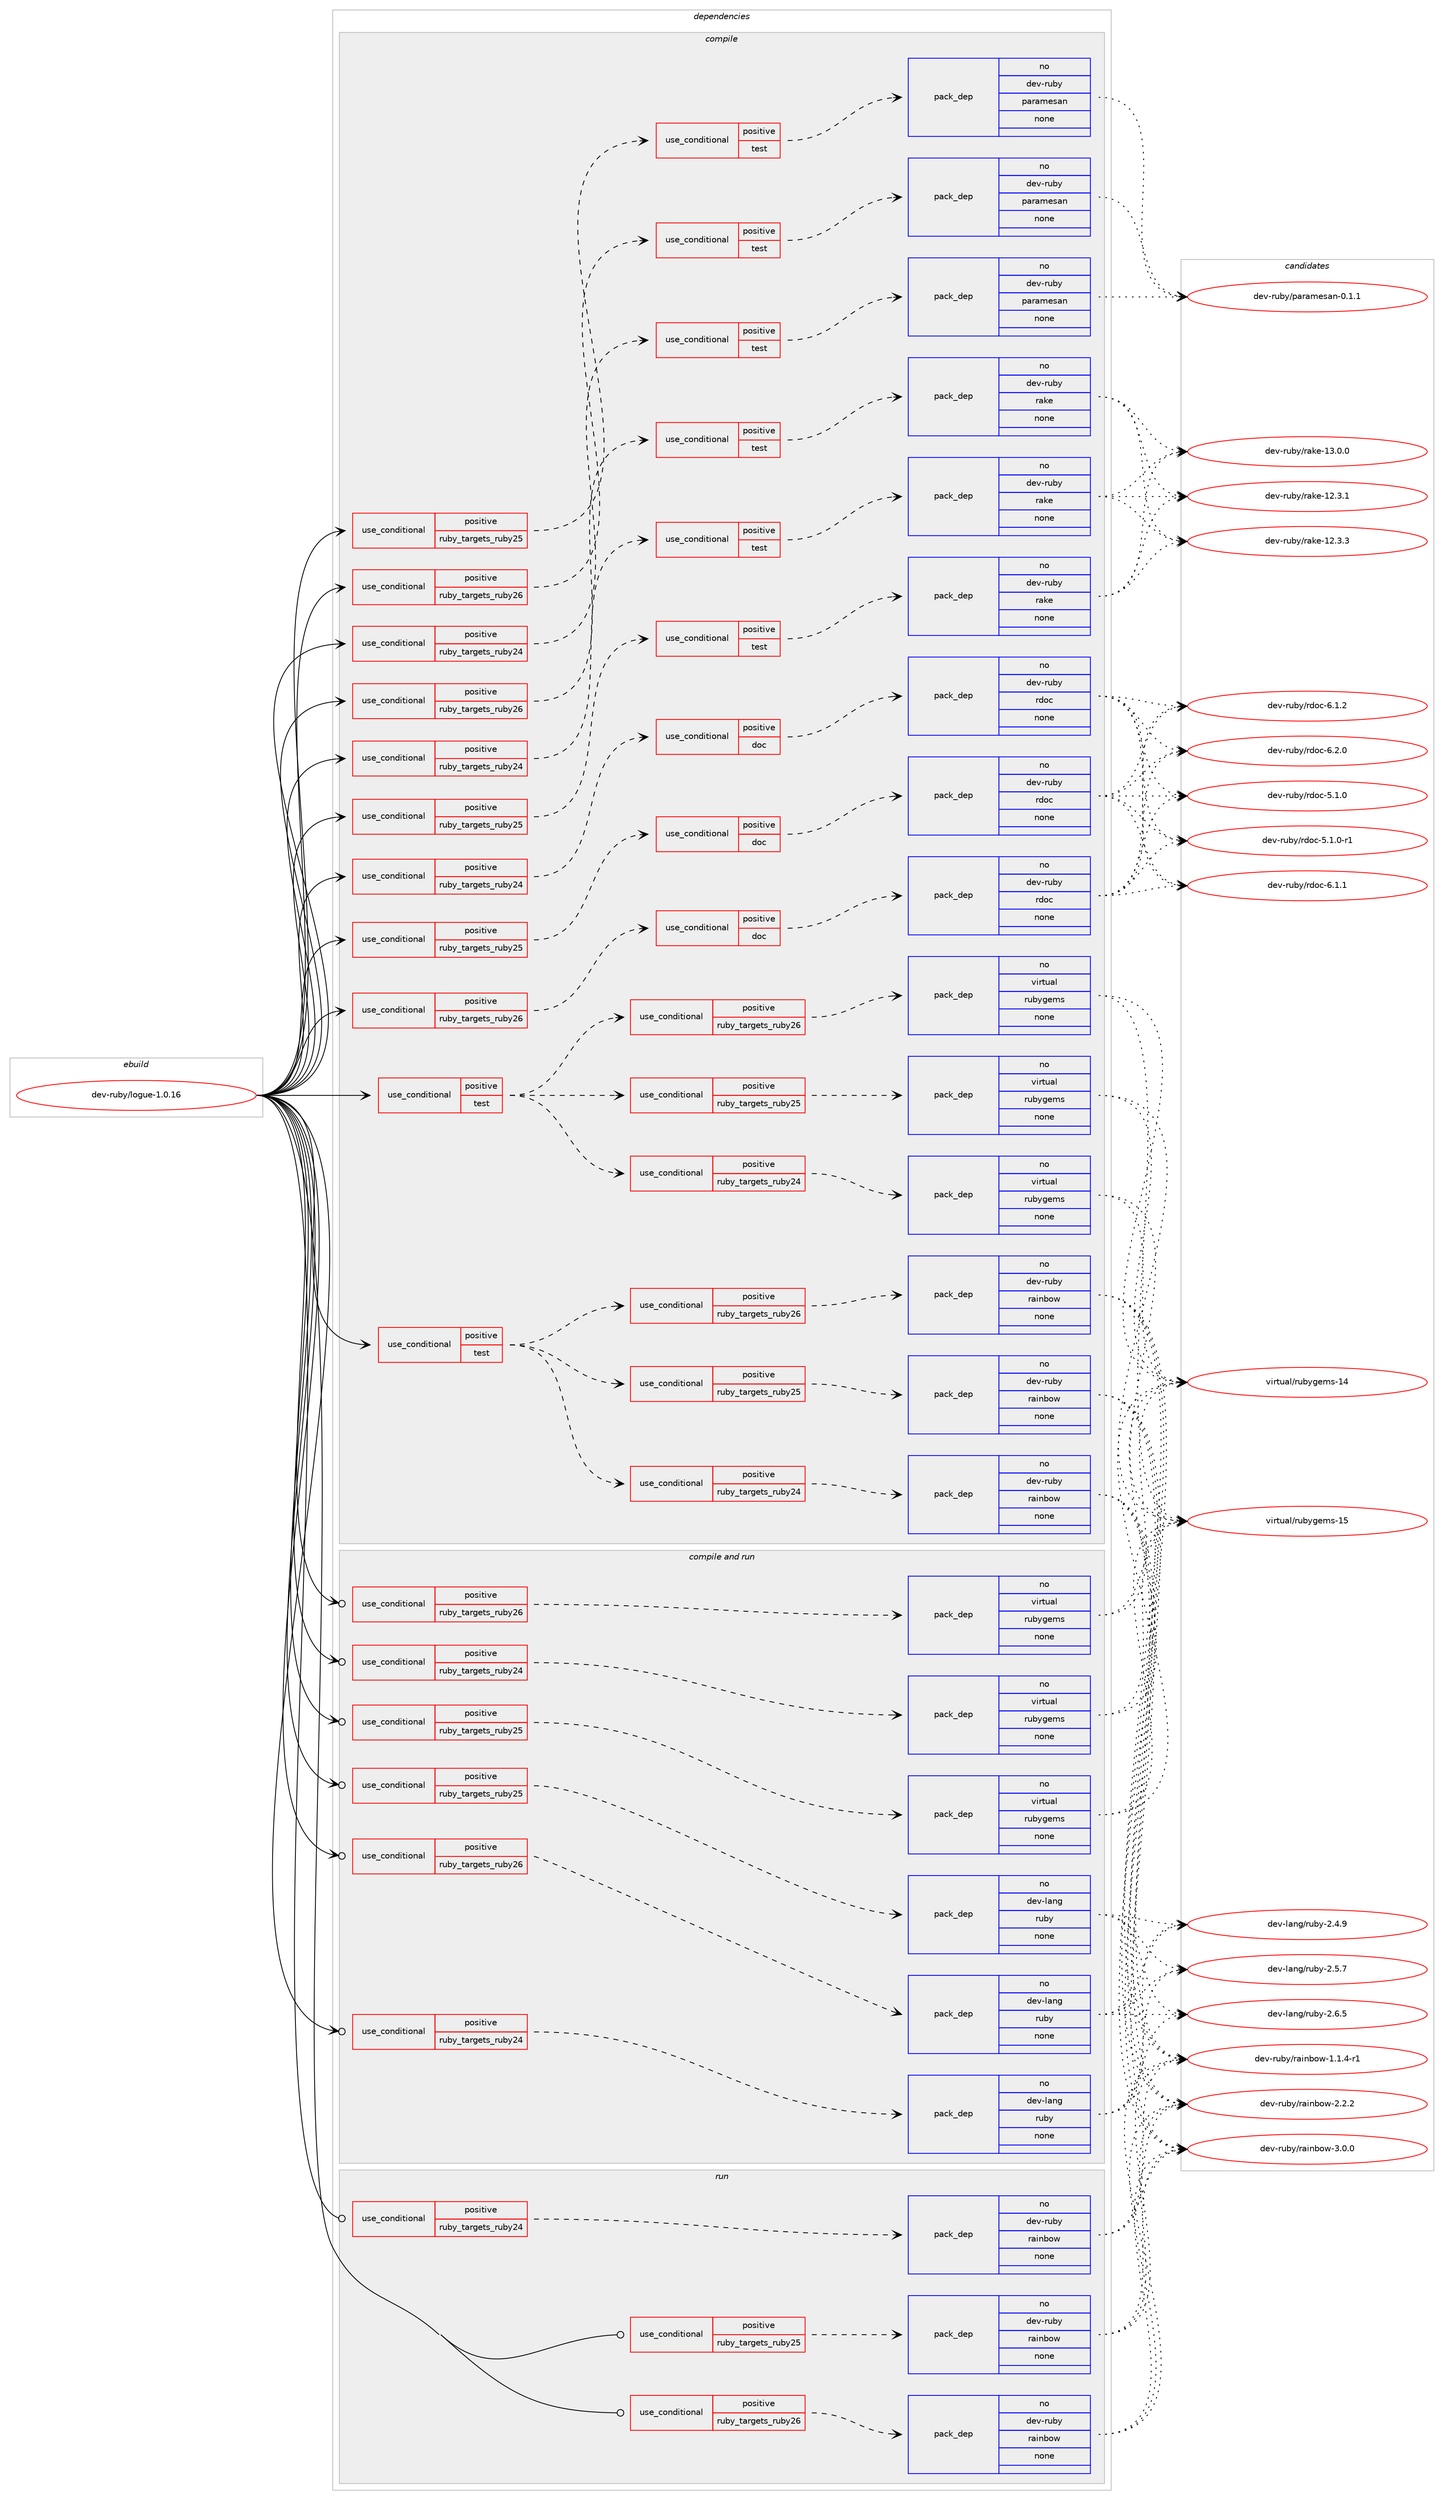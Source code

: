 digraph prolog {

# *************
# Graph options
# *************

newrank=true;
concentrate=true;
compound=true;
graph [rankdir=LR,fontname=Helvetica,fontsize=10,ranksep=1.5];#, ranksep=2.5, nodesep=0.2];
edge  [arrowhead=vee];
node  [fontname=Helvetica,fontsize=10];

# **********
# The ebuild
# **********

subgraph cluster_leftcol {
color=gray;
rank=same;
label=<<i>ebuild</i>>;
id [label="dev-ruby/logue-1.0.16", color=red, width=4, href="../dev-ruby/logue-1.0.16.svg"];
}

# ****************
# The dependencies
# ****************

subgraph cluster_midcol {
color=gray;
label=<<i>dependencies</i>>;
subgraph cluster_compile {
fillcolor="#eeeeee";
style=filled;
label=<<i>compile</i>>;
subgraph cond166804 {
dependency693858 [label=<<TABLE BORDER="0" CELLBORDER="1" CELLSPACING="0" CELLPADDING="4"><TR><TD ROWSPAN="3" CELLPADDING="10">use_conditional</TD></TR><TR><TD>positive</TD></TR><TR><TD>ruby_targets_ruby24</TD></TR></TABLE>>, shape=none, color=red];
subgraph cond166805 {
dependency693859 [label=<<TABLE BORDER="0" CELLBORDER="1" CELLSPACING="0" CELLPADDING="4"><TR><TD ROWSPAN="3" CELLPADDING="10">use_conditional</TD></TR><TR><TD>positive</TD></TR><TR><TD>doc</TD></TR></TABLE>>, shape=none, color=red];
subgraph pack515069 {
dependency693860 [label=<<TABLE BORDER="0" CELLBORDER="1" CELLSPACING="0" CELLPADDING="4" WIDTH="220"><TR><TD ROWSPAN="6" CELLPADDING="30">pack_dep</TD></TR><TR><TD WIDTH="110">no</TD></TR><TR><TD>dev-ruby</TD></TR><TR><TD>rdoc</TD></TR><TR><TD>none</TD></TR><TR><TD></TD></TR></TABLE>>, shape=none, color=blue];
}
dependency693859:e -> dependency693860:w [weight=20,style="dashed",arrowhead="vee"];
}
dependency693858:e -> dependency693859:w [weight=20,style="dashed",arrowhead="vee"];
}
id:e -> dependency693858:w [weight=20,style="solid",arrowhead="vee"];
subgraph cond166806 {
dependency693861 [label=<<TABLE BORDER="0" CELLBORDER="1" CELLSPACING="0" CELLPADDING="4"><TR><TD ROWSPAN="3" CELLPADDING="10">use_conditional</TD></TR><TR><TD>positive</TD></TR><TR><TD>ruby_targets_ruby24</TD></TR></TABLE>>, shape=none, color=red];
subgraph cond166807 {
dependency693862 [label=<<TABLE BORDER="0" CELLBORDER="1" CELLSPACING="0" CELLPADDING="4"><TR><TD ROWSPAN="3" CELLPADDING="10">use_conditional</TD></TR><TR><TD>positive</TD></TR><TR><TD>test</TD></TR></TABLE>>, shape=none, color=red];
subgraph pack515070 {
dependency693863 [label=<<TABLE BORDER="0" CELLBORDER="1" CELLSPACING="0" CELLPADDING="4" WIDTH="220"><TR><TD ROWSPAN="6" CELLPADDING="30">pack_dep</TD></TR><TR><TD WIDTH="110">no</TD></TR><TR><TD>dev-ruby</TD></TR><TR><TD>paramesan</TD></TR><TR><TD>none</TD></TR><TR><TD></TD></TR></TABLE>>, shape=none, color=blue];
}
dependency693862:e -> dependency693863:w [weight=20,style="dashed",arrowhead="vee"];
}
dependency693861:e -> dependency693862:w [weight=20,style="dashed",arrowhead="vee"];
}
id:e -> dependency693861:w [weight=20,style="solid",arrowhead="vee"];
subgraph cond166808 {
dependency693864 [label=<<TABLE BORDER="0" CELLBORDER="1" CELLSPACING="0" CELLPADDING="4"><TR><TD ROWSPAN="3" CELLPADDING="10">use_conditional</TD></TR><TR><TD>positive</TD></TR><TR><TD>ruby_targets_ruby24</TD></TR></TABLE>>, shape=none, color=red];
subgraph cond166809 {
dependency693865 [label=<<TABLE BORDER="0" CELLBORDER="1" CELLSPACING="0" CELLPADDING="4"><TR><TD ROWSPAN="3" CELLPADDING="10">use_conditional</TD></TR><TR><TD>positive</TD></TR><TR><TD>test</TD></TR></TABLE>>, shape=none, color=red];
subgraph pack515071 {
dependency693866 [label=<<TABLE BORDER="0" CELLBORDER="1" CELLSPACING="0" CELLPADDING="4" WIDTH="220"><TR><TD ROWSPAN="6" CELLPADDING="30">pack_dep</TD></TR><TR><TD WIDTH="110">no</TD></TR><TR><TD>dev-ruby</TD></TR><TR><TD>rake</TD></TR><TR><TD>none</TD></TR><TR><TD></TD></TR></TABLE>>, shape=none, color=blue];
}
dependency693865:e -> dependency693866:w [weight=20,style="dashed",arrowhead="vee"];
}
dependency693864:e -> dependency693865:w [weight=20,style="dashed",arrowhead="vee"];
}
id:e -> dependency693864:w [weight=20,style="solid",arrowhead="vee"];
subgraph cond166810 {
dependency693867 [label=<<TABLE BORDER="0" CELLBORDER="1" CELLSPACING="0" CELLPADDING="4"><TR><TD ROWSPAN="3" CELLPADDING="10">use_conditional</TD></TR><TR><TD>positive</TD></TR><TR><TD>ruby_targets_ruby25</TD></TR></TABLE>>, shape=none, color=red];
subgraph cond166811 {
dependency693868 [label=<<TABLE BORDER="0" CELLBORDER="1" CELLSPACING="0" CELLPADDING="4"><TR><TD ROWSPAN="3" CELLPADDING="10">use_conditional</TD></TR><TR><TD>positive</TD></TR><TR><TD>doc</TD></TR></TABLE>>, shape=none, color=red];
subgraph pack515072 {
dependency693869 [label=<<TABLE BORDER="0" CELLBORDER="1" CELLSPACING="0" CELLPADDING="4" WIDTH="220"><TR><TD ROWSPAN="6" CELLPADDING="30">pack_dep</TD></TR><TR><TD WIDTH="110">no</TD></TR><TR><TD>dev-ruby</TD></TR><TR><TD>rdoc</TD></TR><TR><TD>none</TD></TR><TR><TD></TD></TR></TABLE>>, shape=none, color=blue];
}
dependency693868:e -> dependency693869:w [weight=20,style="dashed",arrowhead="vee"];
}
dependency693867:e -> dependency693868:w [weight=20,style="dashed",arrowhead="vee"];
}
id:e -> dependency693867:w [weight=20,style="solid",arrowhead="vee"];
subgraph cond166812 {
dependency693870 [label=<<TABLE BORDER="0" CELLBORDER="1" CELLSPACING="0" CELLPADDING="4"><TR><TD ROWSPAN="3" CELLPADDING="10">use_conditional</TD></TR><TR><TD>positive</TD></TR><TR><TD>ruby_targets_ruby25</TD></TR></TABLE>>, shape=none, color=red];
subgraph cond166813 {
dependency693871 [label=<<TABLE BORDER="0" CELLBORDER="1" CELLSPACING="0" CELLPADDING="4"><TR><TD ROWSPAN="3" CELLPADDING="10">use_conditional</TD></TR><TR><TD>positive</TD></TR><TR><TD>test</TD></TR></TABLE>>, shape=none, color=red];
subgraph pack515073 {
dependency693872 [label=<<TABLE BORDER="0" CELLBORDER="1" CELLSPACING="0" CELLPADDING="4" WIDTH="220"><TR><TD ROWSPAN="6" CELLPADDING="30">pack_dep</TD></TR><TR><TD WIDTH="110">no</TD></TR><TR><TD>dev-ruby</TD></TR><TR><TD>paramesan</TD></TR><TR><TD>none</TD></TR><TR><TD></TD></TR></TABLE>>, shape=none, color=blue];
}
dependency693871:e -> dependency693872:w [weight=20,style="dashed",arrowhead="vee"];
}
dependency693870:e -> dependency693871:w [weight=20,style="dashed",arrowhead="vee"];
}
id:e -> dependency693870:w [weight=20,style="solid",arrowhead="vee"];
subgraph cond166814 {
dependency693873 [label=<<TABLE BORDER="0" CELLBORDER="1" CELLSPACING="0" CELLPADDING="4"><TR><TD ROWSPAN="3" CELLPADDING="10">use_conditional</TD></TR><TR><TD>positive</TD></TR><TR><TD>ruby_targets_ruby25</TD></TR></TABLE>>, shape=none, color=red];
subgraph cond166815 {
dependency693874 [label=<<TABLE BORDER="0" CELLBORDER="1" CELLSPACING="0" CELLPADDING="4"><TR><TD ROWSPAN="3" CELLPADDING="10">use_conditional</TD></TR><TR><TD>positive</TD></TR><TR><TD>test</TD></TR></TABLE>>, shape=none, color=red];
subgraph pack515074 {
dependency693875 [label=<<TABLE BORDER="0" CELLBORDER="1" CELLSPACING="0" CELLPADDING="4" WIDTH="220"><TR><TD ROWSPAN="6" CELLPADDING="30">pack_dep</TD></TR><TR><TD WIDTH="110">no</TD></TR><TR><TD>dev-ruby</TD></TR><TR><TD>rake</TD></TR><TR><TD>none</TD></TR><TR><TD></TD></TR></TABLE>>, shape=none, color=blue];
}
dependency693874:e -> dependency693875:w [weight=20,style="dashed",arrowhead="vee"];
}
dependency693873:e -> dependency693874:w [weight=20,style="dashed",arrowhead="vee"];
}
id:e -> dependency693873:w [weight=20,style="solid",arrowhead="vee"];
subgraph cond166816 {
dependency693876 [label=<<TABLE BORDER="0" CELLBORDER="1" CELLSPACING="0" CELLPADDING="4"><TR><TD ROWSPAN="3" CELLPADDING="10">use_conditional</TD></TR><TR><TD>positive</TD></TR><TR><TD>ruby_targets_ruby26</TD></TR></TABLE>>, shape=none, color=red];
subgraph cond166817 {
dependency693877 [label=<<TABLE BORDER="0" CELLBORDER="1" CELLSPACING="0" CELLPADDING="4"><TR><TD ROWSPAN="3" CELLPADDING="10">use_conditional</TD></TR><TR><TD>positive</TD></TR><TR><TD>doc</TD></TR></TABLE>>, shape=none, color=red];
subgraph pack515075 {
dependency693878 [label=<<TABLE BORDER="0" CELLBORDER="1" CELLSPACING="0" CELLPADDING="4" WIDTH="220"><TR><TD ROWSPAN="6" CELLPADDING="30">pack_dep</TD></TR><TR><TD WIDTH="110">no</TD></TR><TR><TD>dev-ruby</TD></TR><TR><TD>rdoc</TD></TR><TR><TD>none</TD></TR><TR><TD></TD></TR></TABLE>>, shape=none, color=blue];
}
dependency693877:e -> dependency693878:w [weight=20,style="dashed",arrowhead="vee"];
}
dependency693876:e -> dependency693877:w [weight=20,style="dashed",arrowhead="vee"];
}
id:e -> dependency693876:w [weight=20,style="solid",arrowhead="vee"];
subgraph cond166818 {
dependency693879 [label=<<TABLE BORDER="0" CELLBORDER="1" CELLSPACING="0" CELLPADDING="4"><TR><TD ROWSPAN="3" CELLPADDING="10">use_conditional</TD></TR><TR><TD>positive</TD></TR><TR><TD>ruby_targets_ruby26</TD></TR></TABLE>>, shape=none, color=red];
subgraph cond166819 {
dependency693880 [label=<<TABLE BORDER="0" CELLBORDER="1" CELLSPACING="0" CELLPADDING="4"><TR><TD ROWSPAN="3" CELLPADDING="10">use_conditional</TD></TR><TR><TD>positive</TD></TR><TR><TD>test</TD></TR></TABLE>>, shape=none, color=red];
subgraph pack515076 {
dependency693881 [label=<<TABLE BORDER="0" CELLBORDER="1" CELLSPACING="0" CELLPADDING="4" WIDTH="220"><TR><TD ROWSPAN="6" CELLPADDING="30">pack_dep</TD></TR><TR><TD WIDTH="110">no</TD></TR><TR><TD>dev-ruby</TD></TR><TR><TD>paramesan</TD></TR><TR><TD>none</TD></TR><TR><TD></TD></TR></TABLE>>, shape=none, color=blue];
}
dependency693880:e -> dependency693881:w [weight=20,style="dashed",arrowhead="vee"];
}
dependency693879:e -> dependency693880:w [weight=20,style="dashed",arrowhead="vee"];
}
id:e -> dependency693879:w [weight=20,style="solid",arrowhead="vee"];
subgraph cond166820 {
dependency693882 [label=<<TABLE BORDER="0" CELLBORDER="1" CELLSPACING="0" CELLPADDING="4"><TR><TD ROWSPAN="3" CELLPADDING="10">use_conditional</TD></TR><TR><TD>positive</TD></TR><TR><TD>ruby_targets_ruby26</TD></TR></TABLE>>, shape=none, color=red];
subgraph cond166821 {
dependency693883 [label=<<TABLE BORDER="0" CELLBORDER="1" CELLSPACING="0" CELLPADDING="4"><TR><TD ROWSPAN="3" CELLPADDING="10">use_conditional</TD></TR><TR><TD>positive</TD></TR><TR><TD>test</TD></TR></TABLE>>, shape=none, color=red];
subgraph pack515077 {
dependency693884 [label=<<TABLE BORDER="0" CELLBORDER="1" CELLSPACING="0" CELLPADDING="4" WIDTH="220"><TR><TD ROWSPAN="6" CELLPADDING="30">pack_dep</TD></TR><TR><TD WIDTH="110">no</TD></TR><TR><TD>dev-ruby</TD></TR><TR><TD>rake</TD></TR><TR><TD>none</TD></TR><TR><TD></TD></TR></TABLE>>, shape=none, color=blue];
}
dependency693883:e -> dependency693884:w [weight=20,style="dashed",arrowhead="vee"];
}
dependency693882:e -> dependency693883:w [weight=20,style="dashed",arrowhead="vee"];
}
id:e -> dependency693882:w [weight=20,style="solid",arrowhead="vee"];
subgraph cond166822 {
dependency693885 [label=<<TABLE BORDER="0" CELLBORDER="1" CELLSPACING="0" CELLPADDING="4"><TR><TD ROWSPAN="3" CELLPADDING="10">use_conditional</TD></TR><TR><TD>positive</TD></TR><TR><TD>test</TD></TR></TABLE>>, shape=none, color=red];
subgraph cond166823 {
dependency693886 [label=<<TABLE BORDER="0" CELLBORDER="1" CELLSPACING="0" CELLPADDING="4"><TR><TD ROWSPAN="3" CELLPADDING="10">use_conditional</TD></TR><TR><TD>positive</TD></TR><TR><TD>ruby_targets_ruby24</TD></TR></TABLE>>, shape=none, color=red];
subgraph pack515078 {
dependency693887 [label=<<TABLE BORDER="0" CELLBORDER="1" CELLSPACING="0" CELLPADDING="4" WIDTH="220"><TR><TD ROWSPAN="6" CELLPADDING="30">pack_dep</TD></TR><TR><TD WIDTH="110">no</TD></TR><TR><TD>dev-ruby</TD></TR><TR><TD>rainbow</TD></TR><TR><TD>none</TD></TR><TR><TD></TD></TR></TABLE>>, shape=none, color=blue];
}
dependency693886:e -> dependency693887:w [weight=20,style="dashed",arrowhead="vee"];
}
dependency693885:e -> dependency693886:w [weight=20,style="dashed",arrowhead="vee"];
subgraph cond166824 {
dependency693888 [label=<<TABLE BORDER="0" CELLBORDER="1" CELLSPACING="0" CELLPADDING="4"><TR><TD ROWSPAN="3" CELLPADDING="10">use_conditional</TD></TR><TR><TD>positive</TD></TR><TR><TD>ruby_targets_ruby25</TD></TR></TABLE>>, shape=none, color=red];
subgraph pack515079 {
dependency693889 [label=<<TABLE BORDER="0" CELLBORDER="1" CELLSPACING="0" CELLPADDING="4" WIDTH="220"><TR><TD ROWSPAN="6" CELLPADDING="30">pack_dep</TD></TR><TR><TD WIDTH="110">no</TD></TR><TR><TD>dev-ruby</TD></TR><TR><TD>rainbow</TD></TR><TR><TD>none</TD></TR><TR><TD></TD></TR></TABLE>>, shape=none, color=blue];
}
dependency693888:e -> dependency693889:w [weight=20,style="dashed",arrowhead="vee"];
}
dependency693885:e -> dependency693888:w [weight=20,style="dashed",arrowhead="vee"];
subgraph cond166825 {
dependency693890 [label=<<TABLE BORDER="0" CELLBORDER="1" CELLSPACING="0" CELLPADDING="4"><TR><TD ROWSPAN="3" CELLPADDING="10">use_conditional</TD></TR><TR><TD>positive</TD></TR><TR><TD>ruby_targets_ruby26</TD></TR></TABLE>>, shape=none, color=red];
subgraph pack515080 {
dependency693891 [label=<<TABLE BORDER="0" CELLBORDER="1" CELLSPACING="0" CELLPADDING="4" WIDTH="220"><TR><TD ROWSPAN="6" CELLPADDING="30">pack_dep</TD></TR><TR><TD WIDTH="110">no</TD></TR><TR><TD>dev-ruby</TD></TR><TR><TD>rainbow</TD></TR><TR><TD>none</TD></TR><TR><TD></TD></TR></TABLE>>, shape=none, color=blue];
}
dependency693890:e -> dependency693891:w [weight=20,style="dashed",arrowhead="vee"];
}
dependency693885:e -> dependency693890:w [weight=20,style="dashed",arrowhead="vee"];
}
id:e -> dependency693885:w [weight=20,style="solid",arrowhead="vee"];
subgraph cond166826 {
dependency693892 [label=<<TABLE BORDER="0" CELLBORDER="1" CELLSPACING="0" CELLPADDING="4"><TR><TD ROWSPAN="3" CELLPADDING="10">use_conditional</TD></TR><TR><TD>positive</TD></TR><TR><TD>test</TD></TR></TABLE>>, shape=none, color=red];
subgraph cond166827 {
dependency693893 [label=<<TABLE BORDER="0" CELLBORDER="1" CELLSPACING="0" CELLPADDING="4"><TR><TD ROWSPAN="3" CELLPADDING="10">use_conditional</TD></TR><TR><TD>positive</TD></TR><TR><TD>ruby_targets_ruby24</TD></TR></TABLE>>, shape=none, color=red];
subgraph pack515081 {
dependency693894 [label=<<TABLE BORDER="0" CELLBORDER="1" CELLSPACING="0" CELLPADDING="4" WIDTH="220"><TR><TD ROWSPAN="6" CELLPADDING="30">pack_dep</TD></TR><TR><TD WIDTH="110">no</TD></TR><TR><TD>virtual</TD></TR><TR><TD>rubygems</TD></TR><TR><TD>none</TD></TR><TR><TD></TD></TR></TABLE>>, shape=none, color=blue];
}
dependency693893:e -> dependency693894:w [weight=20,style="dashed",arrowhead="vee"];
}
dependency693892:e -> dependency693893:w [weight=20,style="dashed",arrowhead="vee"];
subgraph cond166828 {
dependency693895 [label=<<TABLE BORDER="0" CELLBORDER="1" CELLSPACING="0" CELLPADDING="4"><TR><TD ROWSPAN="3" CELLPADDING="10">use_conditional</TD></TR><TR><TD>positive</TD></TR><TR><TD>ruby_targets_ruby25</TD></TR></TABLE>>, shape=none, color=red];
subgraph pack515082 {
dependency693896 [label=<<TABLE BORDER="0" CELLBORDER="1" CELLSPACING="0" CELLPADDING="4" WIDTH="220"><TR><TD ROWSPAN="6" CELLPADDING="30">pack_dep</TD></TR><TR><TD WIDTH="110">no</TD></TR><TR><TD>virtual</TD></TR><TR><TD>rubygems</TD></TR><TR><TD>none</TD></TR><TR><TD></TD></TR></TABLE>>, shape=none, color=blue];
}
dependency693895:e -> dependency693896:w [weight=20,style="dashed",arrowhead="vee"];
}
dependency693892:e -> dependency693895:w [weight=20,style="dashed",arrowhead="vee"];
subgraph cond166829 {
dependency693897 [label=<<TABLE BORDER="0" CELLBORDER="1" CELLSPACING="0" CELLPADDING="4"><TR><TD ROWSPAN="3" CELLPADDING="10">use_conditional</TD></TR><TR><TD>positive</TD></TR><TR><TD>ruby_targets_ruby26</TD></TR></TABLE>>, shape=none, color=red];
subgraph pack515083 {
dependency693898 [label=<<TABLE BORDER="0" CELLBORDER="1" CELLSPACING="0" CELLPADDING="4" WIDTH="220"><TR><TD ROWSPAN="6" CELLPADDING="30">pack_dep</TD></TR><TR><TD WIDTH="110">no</TD></TR><TR><TD>virtual</TD></TR><TR><TD>rubygems</TD></TR><TR><TD>none</TD></TR><TR><TD></TD></TR></TABLE>>, shape=none, color=blue];
}
dependency693897:e -> dependency693898:w [weight=20,style="dashed",arrowhead="vee"];
}
dependency693892:e -> dependency693897:w [weight=20,style="dashed",arrowhead="vee"];
}
id:e -> dependency693892:w [weight=20,style="solid",arrowhead="vee"];
}
subgraph cluster_compileandrun {
fillcolor="#eeeeee";
style=filled;
label=<<i>compile and run</i>>;
subgraph cond166830 {
dependency693899 [label=<<TABLE BORDER="0" CELLBORDER="1" CELLSPACING="0" CELLPADDING="4"><TR><TD ROWSPAN="3" CELLPADDING="10">use_conditional</TD></TR><TR><TD>positive</TD></TR><TR><TD>ruby_targets_ruby24</TD></TR></TABLE>>, shape=none, color=red];
subgraph pack515084 {
dependency693900 [label=<<TABLE BORDER="0" CELLBORDER="1" CELLSPACING="0" CELLPADDING="4" WIDTH="220"><TR><TD ROWSPAN="6" CELLPADDING="30">pack_dep</TD></TR><TR><TD WIDTH="110">no</TD></TR><TR><TD>dev-lang</TD></TR><TR><TD>ruby</TD></TR><TR><TD>none</TD></TR><TR><TD></TD></TR></TABLE>>, shape=none, color=blue];
}
dependency693899:e -> dependency693900:w [weight=20,style="dashed",arrowhead="vee"];
}
id:e -> dependency693899:w [weight=20,style="solid",arrowhead="odotvee"];
subgraph cond166831 {
dependency693901 [label=<<TABLE BORDER="0" CELLBORDER="1" CELLSPACING="0" CELLPADDING="4"><TR><TD ROWSPAN="3" CELLPADDING="10">use_conditional</TD></TR><TR><TD>positive</TD></TR><TR><TD>ruby_targets_ruby24</TD></TR></TABLE>>, shape=none, color=red];
subgraph pack515085 {
dependency693902 [label=<<TABLE BORDER="0" CELLBORDER="1" CELLSPACING="0" CELLPADDING="4" WIDTH="220"><TR><TD ROWSPAN="6" CELLPADDING="30">pack_dep</TD></TR><TR><TD WIDTH="110">no</TD></TR><TR><TD>virtual</TD></TR><TR><TD>rubygems</TD></TR><TR><TD>none</TD></TR><TR><TD></TD></TR></TABLE>>, shape=none, color=blue];
}
dependency693901:e -> dependency693902:w [weight=20,style="dashed",arrowhead="vee"];
}
id:e -> dependency693901:w [weight=20,style="solid",arrowhead="odotvee"];
subgraph cond166832 {
dependency693903 [label=<<TABLE BORDER="0" CELLBORDER="1" CELLSPACING="0" CELLPADDING="4"><TR><TD ROWSPAN="3" CELLPADDING="10">use_conditional</TD></TR><TR><TD>positive</TD></TR><TR><TD>ruby_targets_ruby25</TD></TR></TABLE>>, shape=none, color=red];
subgraph pack515086 {
dependency693904 [label=<<TABLE BORDER="0" CELLBORDER="1" CELLSPACING="0" CELLPADDING="4" WIDTH="220"><TR><TD ROWSPAN="6" CELLPADDING="30">pack_dep</TD></TR><TR><TD WIDTH="110">no</TD></TR><TR><TD>dev-lang</TD></TR><TR><TD>ruby</TD></TR><TR><TD>none</TD></TR><TR><TD></TD></TR></TABLE>>, shape=none, color=blue];
}
dependency693903:e -> dependency693904:w [weight=20,style="dashed",arrowhead="vee"];
}
id:e -> dependency693903:w [weight=20,style="solid",arrowhead="odotvee"];
subgraph cond166833 {
dependency693905 [label=<<TABLE BORDER="0" CELLBORDER="1" CELLSPACING="0" CELLPADDING="4"><TR><TD ROWSPAN="3" CELLPADDING="10">use_conditional</TD></TR><TR><TD>positive</TD></TR><TR><TD>ruby_targets_ruby25</TD></TR></TABLE>>, shape=none, color=red];
subgraph pack515087 {
dependency693906 [label=<<TABLE BORDER="0" CELLBORDER="1" CELLSPACING="0" CELLPADDING="4" WIDTH="220"><TR><TD ROWSPAN="6" CELLPADDING="30">pack_dep</TD></TR><TR><TD WIDTH="110">no</TD></TR><TR><TD>virtual</TD></TR><TR><TD>rubygems</TD></TR><TR><TD>none</TD></TR><TR><TD></TD></TR></TABLE>>, shape=none, color=blue];
}
dependency693905:e -> dependency693906:w [weight=20,style="dashed",arrowhead="vee"];
}
id:e -> dependency693905:w [weight=20,style="solid",arrowhead="odotvee"];
subgraph cond166834 {
dependency693907 [label=<<TABLE BORDER="0" CELLBORDER="1" CELLSPACING="0" CELLPADDING="4"><TR><TD ROWSPAN="3" CELLPADDING="10">use_conditional</TD></TR><TR><TD>positive</TD></TR><TR><TD>ruby_targets_ruby26</TD></TR></TABLE>>, shape=none, color=red];
subgraph pack515088 {
dependency693908 [label=<<TABLE BORDER="0" CELLBORDER="1" CELLSPACING="0" CELLPADDING="4" WIDTH="220"><TR><TD ROWSPAN="6" CELLPADDING="30">pack_dep</TD></TR><TR><TD WIDTH="110">no</TD></TR><TR><TD>dev-lang</TD></TR><TR><TD>ruby</TD></TR><TR><TD>none</TD></TR><TR><TD></TD></TR></TABLE>>, shape=none, color=blue];
}
dependency693907:e -> dependency693908:w [weight=20,style="dashed",arrowhead="vee"];
}
id:e -> dependency693907:w [weight=20,style="solid",arrowhead="odotvee"];
subgraph cond166835 {
dependency693909 [label=<<TABLE BORDER="0" CELLBORDER="1" CELLSPACING="0" CELLPADDING="4"><TR><TD ROWSPAN="3" CELLPADDING="10">use_conditional</TD></TR><TR><TD>positive</TD></TR><TR><TD>ruby_targets_ruby26</TD></TR></TABLE>>, shape=none, color=red];
subgraph pack515089 {
dependency693910 [label=<<TABLE BORDER="0" CELLBORDER="1" CELLSPACING="0" CELLPADDING="4" WIDTH="220"><TR><TD ROWSPAN="6" CELLPADDING="30">pack_dep</TD></TR><TR><TD WIDTH="110">no</TD></TR><TR><TD>virtual</TD></TR><TR><TD>rubygems</TD></TR><TR><TD>none</TD></TR><TR><TD></TD></TR></TABLE>>, shape=none, color=blue];
}
dependency693909:e -> dependency693910:w [weight=20,style="dashed",arrowhead="vee"];
}
id:e -> dependency693909:w [weight=20,style="solid",arrowhead="odotvee"];
}
subgraph cluster_run {
fillcolor="#eeeeee";
style=filled;
label=<<i>run</i>>;
subgraph cond166836 {
dependency693911 [label=<<TABLE BORDER="0" CELLBORDER="1" CELLSPACING="0" CELLPADDING="4"><TR><TD ROWSPAN="3" CELLPADDING="10">use_conditional</TD></TR><TR><TD>positive</TD></TR><TR><TD>ruby_targets_ruby24</TD></TR></TABLE>>, shape=none, color=red];
subgraph pack515090 {
dependency693912 [label=<<TABLE BORDER="0" CELLBORDER="1" CELLSPACING="0" CELLPADDING="4" WIDTH="220"><TR><TD ROWSPAN="6" CELLPADDING="30">pack_dep</TD></TR><TR><TD WIDTH="110">no</TD></TR><TR><TD>dev-ruby</TD></TR><TR><TD>rainbow</TD></TR><TR><TD>none</TD></TR><TR><TD></TD></TR></TABLE>>, shape=none, color=blue];
}
dependency693911:e -> dependency693912:w [weight=20,style="dashed",arrowhead="vee"];
}
id:e -> dependency693911:w [weight=20,style="solid",arrowhead="odot"];
subgraph cond166837 {
dependency693913 [label=<<TABLE BORDER="0" CELLBORDER="1" CELLSPACING="0" CELLPADDING="4"><TR><TD ROWSPAN="3" CELLPADDING="10">use_conditional</TD></TR><TR><TD>positive</TD></TR><TR><TD>ruby_targets_ruby25</TD></TR></TABLE>>, shape=none, color=red];
subgraph pack515091 {
dependency693914 [label=<<TABLE BORDER="0" CELLBORDER="1" CELLSPACING="0" CELLPADDING="4" WIDTH="220"><TR><TD ROWSPAN="6" CELLPADDING="30">pack_dep</TD></TR><TR><TD WIDTH="110">no</TD></TR><TR><TD>dev-ruby</TD></TR><TR><TD>rainbow</TD></TR><TR><TD>none</TD></TR><TR><TD></TD></TR></TABLE>>, shape=none, color=blue];
}
dependency693913:e -> dependency693914:w [weight=20,style="dashed",arrowhead="vee"];
}
id:e -> dependency693913:w [weight=20,style="solid",arrowhead="odot"];
subgraph cond166838 {
dependency693915 [label=<<TABLE BORDER="0" CELLBORDER="1" CELLSPACING="0" CELLPADDING="4"><TR><TD ROWSPAN="3" CELLPADDING="10">use_conditional</TD></TR><TR><TD>positive</TD></TR><TR><TD>ruby_targets_ruby26</TD></TR></TABLE>>, shape=none, color=red];
subgraph pack515092 {
dependency693916 [label=<<TABLE BORDER="0" CELLBORDER="1" CELLSPACING="0" CELLPADDING="4" WIDTH="220"><TR><TD ROWSPAN="6" CELLPADDING="30">pack_dep</TD></TR><TR><TD WIDTH="110">no</TD></TR><TR><TD>dev-ruby</TD></TR><TR><TD>rainbow</TD></TR><TR><TD>none</TD></TR><TR><TD></TD></TR></TABLE>>, shape=none, color=blue];
}
dependency693915:e -> dependency693916:w [weight=20,style="dashed",arrowhead="vee"];
}
id:e -> dependency693915:w [weight=20,style="solid",arrowhead="odot"];
}
}

# **************
# The candidates
# **************

subgraph cluster_choices {
rank=same;
color=gray;
label=<<i>candidates</i>>;

subgraph choice515069 {
color=black;
nodesep=1;
choice10010111845114117981214711410011199455346494648 [label="dev-ruby/rdoc-5.1.0", color=red, width=4,href="../dev-ruby/rdoc-5.1.0.svg"];
choice100101118451141179812147114100111994553464946484511449 [label="dev-ruby/rdoc-5.1.0-r1", color=red, width=4,href="../dev-ruby/rdoc-5.1.0-r1.svg"];
choice10010111845114117981214711410011199455446494649 [label="dev-ruby/rdoc-6.1.1", color=red, width=4,href="../dev-ruby/rdoc-6.1.1.svg"];
choice10010111845114117981214711410011199455446494650 [label="dev-ruby/rdoc-6.1.2", color=red, width=4,href="../dev-ruby/rdoc-6.1.2.svg"];
choice10010111845114117981214711410011199455446504648 [label="dev-ruby/rdoc-6.2.0", color=red, width=4,href="../dev-ruby/rdoc-6.2.0.svg"];
dependency693860:e -> choice10010111845114117981214711410011199455346494648:w [style=dotted,weight="100"];
dependency693860:e -> choice100101118451141179812147114100111994553464946484511449:w [style=dotted,weight="100"];
dependency693860:e -> choice10010111845114117981214711410011199455446494649:w [style=dotted,weight="100"];
dependency693860:e -> choice10010111845114117981214711410011199455446494650:w [style=dotted,weight="100"];
dependency693860:e -> choice10010111845114117981214711410011199455446504648:w [style=dotted,weight="100"];
}
subgraph choice515070 {
color=black;
nodesep=1;
choice100101118451141179812147112971149710910111597110454846494649 [label="dev-ruby/paramesan-0.1.1", color=red, width=4,href="../dev-ruby/paramesan-0.1.1.svg"];
dependency693863:e -> choice100101118451141179812147112971149710910111597110454846494649:w [style=dotted,weight="100"];
}
subgraph choice515071 {
color=black;
nodesep=1;
choice1001011184511411798121471149710710145495046514649 [label="dev-ruby/rake-12.3.1", color=red, width=4,href="../dev-ruby/rake-12.3.1.svg"];
choice1001011184511411798121471149710710145495046514651 [label="dev-ruby/rake-12.3.3", color=red, width=4,href="../dev-ruby/rake-12.3.3.svg"];
choice1001011184511411798121471149710710145495146484648 [label="dev-ruby/rake-13.0.0", color=red, width=4,href="../dev-ruby/rake-13.0.0.svg"];
dependency693866:e -> choice1001011184511411798121471149710710145495046514649:w [style=dotted,weight="100"];
dependency693866:e -> choice1001011184511411798121471149710710145495046514651:w [style=dotted,weight="100"];
dependency693866:e -> choice1001011184511411798121471149710710145495146484648:w [style=dotted,weight="100"];
}
subgraph choice515072 {
color=black;
nodesep=1;
choice10010111845114117981214711410011199455346494648 [label="dev-ruby/rdoc-5.1.0", color=red, width=4,href="../dev-ruby/rdoc-5.1.0.svg"];
choice100101118451141179812147114100111994553464946484511449 [label="dev-ruby/rdoc-5.1.0-r1", color=red, width=4,href="../dev-ruby/rdoc-5.1.0-r1.svg"];
choice10010111845114117981214711410011199455446494649 [label="dev-ruby/rdoc-6.1.1", color=red, width=4,href="../dev-ruby/rdoc-6.1.1.svg"];
choice10010111845114117981214711410011199455446494650 [label="dev-ruby/rdoc-6.1.2", color=red, width=4,href="../dev-ruby/rdoc-6.1.2.svg"];
choice10010111845114117981214711410011199455446504648 [label="dev-ruby/rdoc-6.2.0", color=red, width=4,href="../dev-ruby/rdoc-6.2.0.svg"];
dependency693869:e -> choice10010111845114117981214711410011199455346494648:w [style=dotted,weight="100"];
dependency693869:e -> choice100101118451141179812147114100111994553464946484511449:w [style=dotted,weight="100"];
dependency693869:e -> choice10010111845114117981214711410011199455446494649:w [style=dotted,weight="100"];
dependency693869:e -> choice10010111845114117981214711410011199455446494650:w [style=dotted,weight="100"];
dependency693869:e -> choice10010111845114117981214711410011199455446504648:w [style=dotted,weight="100"];
}
subgraph choice515073 {
color=black;
nodesep=1;
choice100101118451141179812147112971149710910111597110454846494649 [label="dev-ruby/paramesan-0.1.1", color=red, width=4,href="../dev-ruby/paramesan-0.1.1.svg"];
dependency693872:e -> choice100101118451141179812147112971149710910111597110454846494649:w [style=dotted,weight="100"];
}
subgraph choice515074 {
color=black;
nodesep=1;
choice1001011184511411798121471149710710145495046514649 [label="dev-ruby/rake-12.3.1", color=red, width=4,href="../dev-ruby/rake-12.3.1.svg"];
choice1001011184511411798121471149710710145495046514651 [label="dev-ruby/rake-12.3.3", color=red, width=4,href="../dev-ruby/rake-12.3.3.svg"];
choice1001011184511411798121471149710710145495146484648 [label="dev-ruby/rake-13.0.0", color=red, width=4,href="../dev-ruby/rake-13.0.0.svg"];
dependency693875:e -> choice1001011184511411798121471149710710145495046514649:w [style=dotted,weight="100"];
dependency693875:e -> choice1001011184511411798121471149710710145495046514651:w [style=dotted,weight="100"];
dependency693875:e -> choice1001011184511411798121471149710710145495146484648:w [style=dotted,weight="100"];
}
subgraph choice515075 {
color=black;
nodesep=1;
choice10010111845114117981214711410011199455346494648 [label="dev-ruby/rdoc-5.1.0", color=red, width=4,href="../dev-ruby/rdoc-5.1.0.svg"];
choice100101118451141179812147114100111994553464946484511449 [label="dev-ruby/rdoc-5.1.0-r1", color=red, width=4,href="../dev-ruby/rdoc-5.1.0-r1.svg"];
choice10010111845114117981214711410011199455446494649 [label="dev-ruby/rdoc-6.1.1", color=red, width=4,href="../dev-ruby/rdoc-6.1.1.svg"];
choice10010111845114117981214711410011199455446494650 [label="dev-ruby/rdoc-6.1.2", color=red, width=4,href="../dev-ruby/rdoc-6.1.2.svg"];
choice10010111845114117981214711410011199455446504648 [label="dev-ruby/rdoc-6.2.0", color=red, width=4,href="../dev-ruby/rdoc-6.2.0.svg"];
dependency693878:e -> choice10010111845114117981214711410011199455346494648:w [style=dotted,weight="100"];
dependency693878:e -> choice100101118451141179812147114100111994553464946484511449:w [style=dotted,weight="100"];
dependency693878:e -> choice10010111845114117981214711410011199455446494649:w [style=dotted,weight="100"];
dependency693878:e -> choice10010111845114117981214711410011199455446494650:w [style=dotted,weight="100"];
dependency693878:e -> choice10010111845114117981214711410011199455446504648:w [style=dotted,weight="100"];
}
subgraph choice515076 {
color=black;
nodesep=1;
choice100101118451141179812147112971149710910111597110454846494649 [label="dev-ruby/paramesan-0.1.1", color=red, width=4,href="../dev-ruby/paramesan-0.1.1.svg"];
dependency693881:e -> choice100101118451141179812147112971149710910111597110454846494649:w [style=dotted,weight="100"];
}
subgraph choice515077 {
color=black;
nodesep=1;
choice1001011184511411798121471149710710145495046514649 [label="dev-ruby/rake-12.3.1", color=red, width=4,href="../dev-ruby/rake-12.3.1.svg"];
choice1001011184511411798121471149710710145495046514651 [label="dev-ruby/rake-12.3.3", color=red, width=4,href="../dev-ruby/rake-12.3.3.svg"];
choice1001011184511411798121471149710710145495146484648 [label="dev-ruby/rake-13.0.0", color=red, width=4,href="../dev-ruby/rake-13.0.0.svg"];
dependency693884:e -> choice1001011184511411798121471149710710145495046514649:w [style=dotted,weight="100"];
dependency693884:e -> choice1001011184511411798121471149710710145495046514651:w [style=dotted,weight="100"];
dependency693884:e -> choice1001011184511411798121471149710710145495146484648:w [style=dotted,weight="100"];
}
subgraph choice515078 {
color=black;
nodesep=1;
choice10010111845114117981214711497105110981111194549464946524511449 [label="dev-ruby/rainbow-1.1.4-r1", color=red, width=4,href="../dev-ruby/rainbow-1.1.4-r1.svg"];
choice1001011184511411798121471149710511098111119455046504650 [label="dev-ruby/rainbow-2.2.2", color=red, width=4,href="../dev-ruby/rainbow-2.2.2.svg"];
choice1001011184511411798121471149710511098111119455146484648 [label="dev-ruby/rainbow-3.0.0", color=red, width=4,href="../dev-ruby/rainbow-3.0.0.svg"];
dependency693887:e -> choice10010111845114117981214711497105110981111194549464946524511449:w [style=dotted,weight="100"];
dependency693887:e -> choice1001011184511411798121471149710511098111119455046504650:w [style=dotted,weight="100"];
dependency693887:e -> choice1001011184511411798121471149710511098111119455146484648:w [style=dotted,weight="100"];
}
subgraph choice515079 {
color=black;
nodesep=1;
choice10010111845114117981214711497105110981111194549464946524511449 [label="dev-ruby/rainbow-1.1.4-r1", color=red, width=4,href="../dev-ruby/rainbow-1.1.4-r1.svg"];
choice1001011184511411798121471149710511098111119455046504650 [label="dev-ruby/rainbow-2.2.2", color=red, width=4,href="../dev-ruby/rainbow-2.2.2.svg"];
choice1001011184511411798121471149710511098111119455146484648 [label="dev-ruby/rainbow-3.0.0", color=red, width=4,href="../dev-ruby/rainbow-3.0.0.svg"];
dependency693889:e -> choice10010111845114117981214711497105110981111194549464946524511449:w [style=dotted,weight="100"];
dependency693889:e -> choice1001011184511411798121471149710511098111119455046504650:w [style=dotted,weight="100"];
dependency693889:e -> choice1001011184511411798121471149710511098111119455146484648:w [style=dotted,weight="100"];
}
subgraph choice515080 {
color=black;
nodesep=1;
choice10010111845114117981214711497105110981111194549464946524511449 [label="dev-ruby/rainbow-1.1.4-r1", color=red, width=4,href="../dev-ruby/rainbow-1.1.4-r1.svg"];
choice1001011184511411798121471149710511098111119455046504650 [label="dev-ruby/rainbow-2.2.2", color=red, width=4,href="../dev-ruby/rainbow-2.2.2.svg"];
choice1001011184511411798121471149710511098111119455146484648 [label="dev-ruby/rainbow-3.0.0", color=red, width=4,href="../dev-ruby/rainbow-3.0.0.svg"];
dependency693891:e -> choice10010111845114117981214711497105110981111194549464946524511449:w [style=dotted,weight="100"];
dependency693891:e -> choice1001011184511411798121471149710511098111119455046504650:w [style=dotted,weight="100"];
dependency693891:e -> choice1001011184511411798121471149710511098111119455146484648:w [style=dotted,weight="100"];
}
subgraph choice515081 {
color=black;
nodesep=1;
choice118105114116117971084711411798121103101109115454952 [label="virtual/rubygems-14", color=red, width=4,href="../virtual/rubygems-14.svg"];
choice118105114116117971084711411798121103101109115454953 [label="virtual/rubygems-15", color=red, width=4,href="../virtual/rubygems-15.svg"];
dependency693894:e -> choice118105114116117971084711411798121103101109115454952:w [style=dotted,weight="100"];
dependency693894:e -> choice118105114116117971084711411798121103101109115454953:w [style=dotted,weight="100"];
}
subgraph choice515082 {
color=black;
nodesep=1;
choice118105114116117971084711411798121103101109115454952 [label="virtual/rubygems-14", color=red, width=4,href="../virtual/rubygems-14.svg"];
choice118105114116117971084711411798121103101109115454953 [label="virtual/rubygems-15", color=red, width=4,href="../virtual/rubygems-15.svg"];
dependency693896:e -> choice118105114116117971084711411798121103101109115454952:w [style=dotted,weight="100"];
dependency693896:e -> choice118105114116117971084711411798121103101109115454953:w [style=dotted,weight="100"];
}
subgraph choice515083 {
color=black;
nodesep=1;
choice118105114116117971084711411798121103101109115454952 [label="virtual/rubygems-14", color=red, width=4,href="../virtual/rubygems-14.svg"];
choice118105114116117971084711411798121103101109115454953 [label="virtual/rubygems-15", color=red, width=4,href="../virtual/rubygems-15.svg"];
dependency693898:e -> choice118105114116117971084711411798121103101109115454952:w [style=dotted,weight="100"];
dependency693898:e -> choice118105114116117971084711411798121103101109115454953:w [style=dotted,weight="100"];
}
subgraph choice515084 {
color=black;
nodesep=1;
choice10010111845108971101034711411798121455046524657 [label="dev-lang/ruby-2.4.9", color=red, width=4,href="../dev-lang/ruby-2.4.9.svg"];
choice10010111845108971101034711411798121455046534655 [label="dev-lang/ruby-2.5.7", color=red, width=4,href="../dev-lang/ruby-2.5.7.svg"];
choice10010111845108971101034711411798121455046544653 [label="dev-lang/ruby-2.6.5", color=red, width=4,href="../dev-lang/ruby-2.6.5.svg"];
dependency693900:e -> choice10010111845108971101034711411798121455046524657:w [style=dotted,weight="100"];
dependency693900:e -> choice10010111845108971101034711411798121455046534655:w [style=dotted,weight="100"];
dependency693900:e -> choice10010111845108971101034711411798121455046544653:w [style=dotted,weight="100"];
}
subgraph choice515085 {
color=black;
nodesep=1;
choice118105114116117971084711411798121103101109115454952 [label="virtual/rubygems-14", color=red, width=4,href="../virtual/rubygems-14.svg"];
choice118105114116117971084711411798121103101109115454953 [label="virtual/rubygems-15", color=red, width=4,href="../virtual/rubygems-15.svg"];
dependency693902:e -> choice118105114116117971084711411798121103101109115454952:w [style=dotted,weight="100"];
dependency693902:e -> choice118105114116117971084711411798121103101109115454953:w [style=dotted,weight="100"];
}
subgraph choice515086 {
color=black;
nodesep=1;
choice10010111845108971101034711411798121455046524657 [label="dev-lang/ruby-2.4.9", color=red, width=4,href="../dev-lang/ruby-2.4.9.svg"];
choice10010111845108971101034711411798121455046534655 [label="dev-lang/ruby-2.5.7", color=red, width=4,href="../dev-lang/ruby-2.5.7.svg"];
choice10010111845108971101034711411798121455046544653 [label="dev-lang/ruby-2.6.5", color=red, width=4,href="../dev-lang/ruby-2.6.5.svg"];
dependency693904:e -> choice10010111845108971101034711411798121455046524657:w [style=dotted,weight="100"];
dependency693904:e -> choice10010111845108971101034711411798121455046534655:w [style=dotted,weight="100"];
dependency693904:e -> choice10010111845108971101034711411798121455046544653:w [style=dotted,weight="100"];
}
subgraph choice515087 {
color=black;
nodesep=1;
choice118105114116117971084711411798121103101109115454952 [label="virtual/rubygems-14", color=red, width=4,href="../virtual/rubygems-14.svg"];
choice118105114116117971084711411798121103101109115454953 [label="virtual/rubygems-15", color=red, width=4,href="../virtual/rubygems-15.svg"];
dependency693906:e -> choice118105114116117971084711411798121103101109115454952:w [style=dotted,weight="100"];
dependency693906:e -> choice118105114116117971084711411798121103101109115454953:w [style=dotted,weight="100"];
}
subgraph choice515088 {
color=black;
nodesep=1;
choice10010111845108971101034711411798121455046524657 [label="dev-lang/ruby-2.4.9", color=red, width=4,href="../dev-lang/ruby-2.4.9.svg"];
choice10010111845108971101034711411798121455046534655 [label="dev-lang/ruby-2.5.7", color=red, width=4,href="../dev-lang/ruby-2.5.7.svg"];
choice10010111845108971101034711411798121455046544653 [label="dev-lang/ruby-2.6.5", color=red, width=4,href="../dev-lang/ruby-2.6.5.svg"];
dependency693908:e -> choice10010111845108971101034711411798121455046524657:w [style=dotted,weight="100"];
dependency693908:e -> choice10010111845108971101034711411798121455046534655:w [style=dotted,weight="100"];
dependency693908:e -> choice10010111845108971101034711411798121455046544653:w [style=dotted,weight="100"];
}
subgraph choice515089 {
color=black;
nodesep=1;
choice118105114116117971084711411798121103101109115454952 [label="virtual/rubygems-14", color=red, width=4,href="../virtual/rubygems-14.svg"];
choice118105114116117971084711411798121103101109115454953 [label="virtual/rubygems-15", color=red, width=4,href="../virtual/rubygems-15.svg"];
dependency693910:e -> choice118105114116117971084711411798121103101109115454952:w [style=dotted,weight="100"];
dependency693910:e -> choice118105114116117971084711411798121103101109115454953:w [style=dotted,weight="100"];
}
subgraph choice515090 {
color=black;
nodesep=1;
choice10010111845114117981214711497105110981111194549464946524511449 [label="dev-ruby/rainbow-1.1.4-r1", color=red, width=4,href="../dev-ruby/rainbow-1.1.4-r1.svg"];
choice1001011184511411798121471149710511098111119455046504650 [label="dev-ruby/rainbow-2.2.2", color=red, width=4,href="../dev-ruby/rainbow-2.2.2.svg"];
choice1001011184511411798121471149710511098111119455146484648 [label="dev-ruby/rainbow-3.0.0", color=red, width=4,href="../dev-ruby/rainbow-3.0.0.svg"];
dependency693912:e -> choice10010111845114117981214711497105110981111194549464946524511449:w [style=dotted,weight="100"];
dependency693912:e -> choice1001011184511411798121471149710511098111119455046504650:w [style=dotted,weight="100"];
dependency693912:e -> choice1001011184511411798121471149710511098111119455146484648:w [style=dotted,weight="100"];
}
subgraph choice515091 {
color=black;
nodesep=1;
choice10010111845114117981214711497105110981111194549464946524511449 [label="dev-ruby/rainbow-1.1.4-r1", color=red, width=4,href="../dev-ruby/rainbow-1.1.4-r1.svg"];
choice1001011184511411798121471149710511098111119455046504650 [label="dev-ruby/rainbow-2.2.2", color=red, width=4,href="../dev-ruby/rainbow-2.2.2.svg"];
choice1001011184511411798121471149710511098111119455146484648 [label="dev-ruby/rainbow-3.0.0", color=red, width=4,href="../dev-ruby/rainbow-3.0.0.svg"];
dependency693914:e -> choice10010111845114117981214711497105110981111194549464946524511449:w [style=dotted,weight="100"];
dependency693914:e -> choice1001011184511411798121471149710511098111119455046504650:w [style=dotted,weight="100"];
dependency693914:e -> choice1001011184511411798121471149710511098111119455146484648:w [style=dotted,weight="100"];
}
subgraph choice515092 {
color=black;
nodesep=1;
choice10010111845114117981214711497105110981111194549464946524511449 [label="dev-ruby/rainbow-1.1.4-r1", color=red, width=4,href="../dev-ruby/rainbow-1.1.4-r1.svg"];
choice1001011184511411798121471149710511098111119455046504650 [label="dev-ruby/rainbow-2.2.2", color=red, width=4,href="../dev-ruby/rainbow-2.2.2.svg"];
choice1001011184511411798121471149710511098111119455146484648 [label="dev-ruby/rainbow-3.0.0", color=red, width=4,href="../dev-ruby/rainbow-3.0.0.svg"];
dependency693916:e -> choice10010111845114117981214711497105110981111194549464946524511449:w [style=dotted,weight="100"];
dependency693916:e -> choice1001011184511411798121471149710511098111119455046504650:w [style=dotted,weight="100"];
dependency693916:e -> choice1001011184511411798121471149710511098111119455146484648:w [style=dotted,weight="100"];
}
}

}
